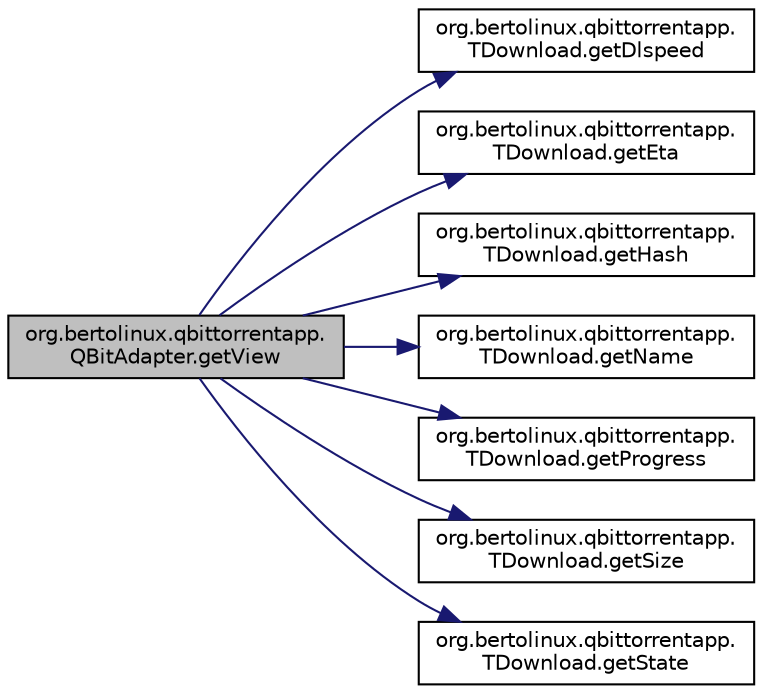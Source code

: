 digraph "org.bertolinux.qbittorrentapp.QBitAdapter.getView"
{
  edge [fontname="Helvetica",fontsize="10",labelfontname="Helvetica",labelfontsize="10"];
  node [fontname="Helvetica",fontsize="10",shape=record];
  rankdir="LR";
  Node1 [label="org.bertolinux.qbittorrentapp.\lQBitAdapter.getView",height=0.2,width=0.4,color="black", fillcolor="grey75", style="filled", fontcolor="black"];
  Node1 -> Node2 [color="midnightblue",fontsize="10",style="solid",fontname="Helvetica"];
  Node2 [label="org.bertolinux.qbittorrentapp.\lTDownload.getDlspeed",height=0.2,width=0.4,color="black", fillcolor="white", style="filled",URL="$classorg_1_1bertolinux_1_1qbittorrentapp_1_1TDownload.html#ac13b7f4868aef5872b7b2270d9a35a00"];
  Node1 -> Node3 [color="midnightblue",fontsize="10",style="solid",fontname="Helvetica"];
  Node3 [label="org.bertolinux.qbittorrentapp.\lTDownload.getEta",height=0.2,width=0.4,color="black", fillcolor="white", style="filled",URL="$classorg_1_1bertolinux_1_1qbittorrentapp_1_1TDownload.html#a23d72ff7fa761ef527903e641d952b87"];
  Node1 -> Node4 [color="midnightblue",fontsize="10",style="solid",fontname="Helvetica"];
  Node4 [label="org.bertolinux.qbittorrentapp.\lTDownload.getHash",height=0.2,width=0.4,color="black", fillcolor="white", style="filled",URL="$classorg_1_1bertolinux_1_1qbittorrentapp_1_1TDownload.html#ac52f361f3844a33bb647cfad6a646a53"];
  Node1 -> Node5 [color="midnightblue",fontsize="10",style="solid",fontname="Helvetica"];
  Node5 [label="org.bertolinux.qbittorrentapp.\lTDownload.getName",height=0.2,width=0.4,color="black", fillcolor="white", style="filled",URL="$classorg_1_1bertolinux_1_1qbittorrentapp_1_1TDownload.html#a498aae13e51994af52320a72ad1abbc8"];
  Node1 -> Node6 [color="midnightblue",fontsize="10",style="solid",fontname="Helvetica"];
  Node6 [label="org.bertolinux.qbittorrentapp.\lTDownload.getProgress",height=0.2,width=0.4,color="black", fillcolor="white", style="filled",URL="$classorg_1_1bertolinux_1_1qbittorrentapp_1_1TDownload.html#ac4eae22f8dde425ec215841222daa975"];
  Node1 -> Node7 [color="midnightblue",fontsize="10",style="solid",fontname="Helvetica"];
  Node7 [label="org.bertolinux.qbittorrentapp.\lTDownload.getSize",height=0.2,width=0.4,color="black", fillcolor="white", style="filled",URL="$classorg_1_1bertolinux_1_1qbittorrentapp_1_1TDownload.html#af2657d44f465158bbed07b6a38e2de47"];
  Node1 -> Node8 [color="midnightblue",fontsize="10",style="solid",fontname="Helvetica"];
  Node8 [label="org.bertolinux.qbittorrentapp.\lTDownload.getState",height=0.2,width=0.4,color="black", fillcolor="white", style="filled",URL="$classorg_1_1bertolinux_1_1qbittorrentapp_1_1TDownload.html#af103774bc4ae86504712ad944ac757ba"];
}
